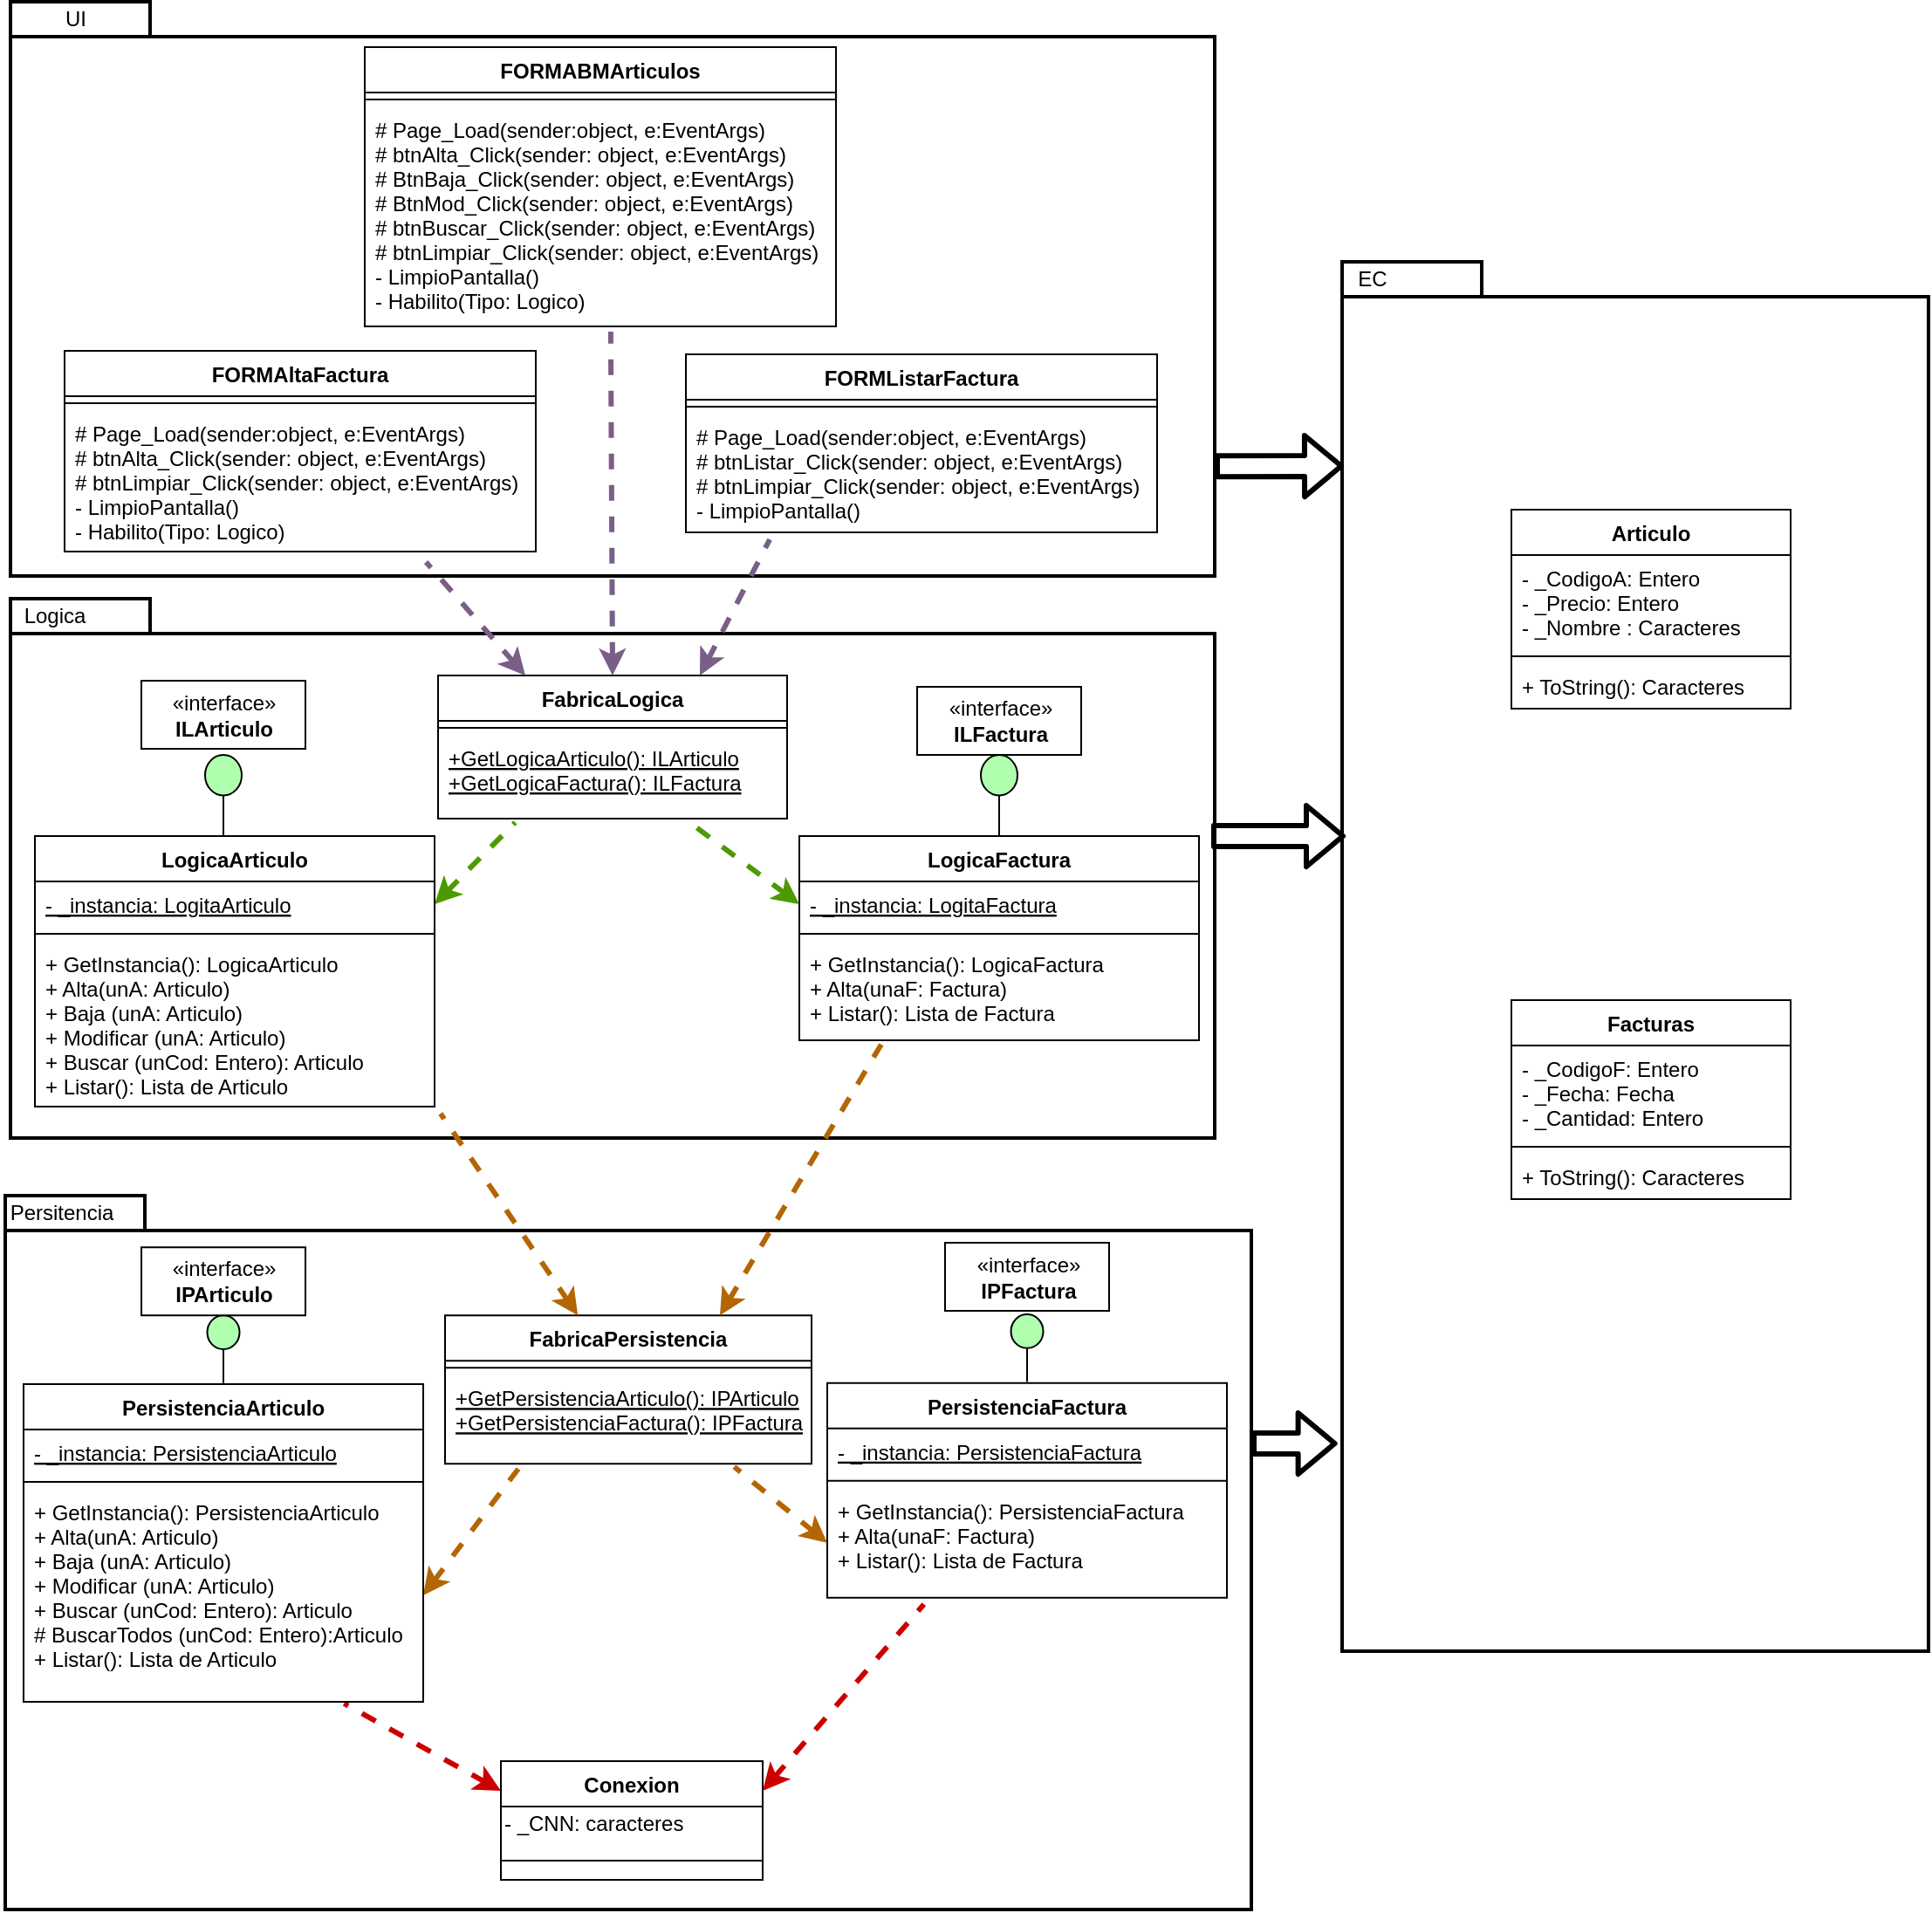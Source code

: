 <mxfile version="17.2.4" type="device"><diagram id="ck3hJ40b3sYOUcTHG9nz" name="Capas"><mxGraphModel dx="1342" dy="2519" grid="0" gridSize="10" guides="1" tooltips="1" connect="1" arrows="1" fold="1" page="1" pageScale="1" pageWidth="1169" pageHeight="1654" math="0" shadow="0"><root><mxCell id="323kCZAuzg_Jx8V03jL1-0"/><mxCell id="323kCZAuzg_Jx8V03jL1-1" parent="323kCZAuzg_Jx8V03jL1-0"/><mxCell id="HxjNnU733YDwnZXK_8mo-18" value="" style="shape=folder;tabWidth=80;tabHeight=20;tabPosition=left;strokeWidth=2;html=1;whiteSpace=wrap;align=center;" parent="323kCZAuzg_Jx8V03jL1-1" vertex="1"><mxGeometry x="40" y="243" width="690" height="309" as="geometry"/></mxCell><mxCell id="HxjNnU733YDwnZXK_8mo-17" value="" style="shape=folder;tabWidth=80;tabHeight=20;tabPosition=left;strokeWidth=2;html=1;whiteSpace=wrap;align=center;" parent="323kCZAuzg_Jx8V03jL1-1" vertex="1"><mxGeometry x="40" y="-99" width="690" height="329" as="geometry"/></mxCell><mxCell id="HxjNnU733YDwnZXK_8mo-0" value="FORMABMArticulos" style="swimlane;fontStyle=1;align=center;verticalAlign=top;childLayout=stackLayout;horizontal=1;startSize=26;horizontalStack=0;resizeParent=1;resizeParentMax=0;resizeLast=0;collapsible=1;marginBottom=0;" parent="323kCZAuzg_Jx8V03jL1-1" vertex="1"><mxGeometry x="243" y="-73" width="270" height="160" as="geometry"/></mxCell><mxCell id="HxjNnU733YDwnZXK_8mo-2" value="" style="line;strokeWidth=1;fillColor=none;align=left;verticalAlign=middle;spacingTop=-1;spacingLeft=3;spacingRight=3;rotatable=0;labelPosition=right;points=[];portConstraint=eastwest;" parent="HxjNnU733YDwnZXK_8mo-0" vertex="1"><mxGeometry y="26" width="270" height="8" as="geometry"/></mxCell><mxCell id="HxjNnU733YDwnZXK_8mo-3" value="# Page_Load(sender:object, e:EventArgs)&#10;# btnAlta_Click(sender: object, e:EventArgs)&#10;# BtnBaja_Click(sender: object, e:EventArgs)&#10;# BtnMod_Click(sender: object, e:EventArgs)&#10;# btnBuscar_Click(sender: object, e:EventArgs)&#10;# btnLimpiar_Click(sender: object, e:EventArgs)&#10;- LimpioPantalla()&#10;- Habilito(Tipo: Logico)&#10;" style="text;strokeColor=none;fillColor=none;align=left;verticalAlign=top;spacingLeft=4;spacingRight=4;overflow=hidden;rotatable=0;points=[[0,0.5],[1,0.5]];portConstraint=eastwest;" parent="HxjNnU733YDwnZXK_8mo-0" vertex="1"><mxGeometry y="34" width="270" height="126" as="geometry"/></mxCell><mxCell id="HxjNnU733YDwnZXK_8mo-9" value="UI" style="text;html=1;align=center;verticalAlign=middle;resizable=0;points=[];autosize=1;" parent="323kCZAuzg_Jx8V03jL1-1" vertex="1"><mxGeometry x="62" y="-99" width="30" height="20" as="geometry"/></mxCell><mxCell id="HxjNnU733YDwnZXK_8mo-15" value="Logica" style="text;html=1;align=center;verticalAlign=middle;resizable=0;points=[];autosize=1;" parent="323kCZAuzg_Jx8V03jL1-1" vertex="1"><mxGeometry x="40" y="243" width="50" height="20" as="geometry"/></mxCell><mxCell id="HxjNnU733YDwnZXK_8mo-19" value="" style="shape=folder;tabWidth=80;tabHeight=20;tabPosition=left;strokeWidth=2;html=1;whiteSpace=wrap;align=center;" parent="323kCZAuzg_Jx8V03jL1-1" vertex="1"><mxGeometry x="37" y="585" width="714" height="409" as="geometry"/></mxCell><mxCell id="HxjNnU733YDwnZXK_8mo-20" value="Persitencia" style="text;html=1;align=center;verticalAlign=middle;resizable=0;points=[];autosize=1;" parent="323kCZAuzg_Jx8V03jL1-1" vertex="1"><mxGeometry x="34" y="585" width="70" height="20" as="geometry"/></mxCell><mxCell id="HxjNnU733YDwnZXK_8mo-25" value="" style="shape=folder;tabWidth=80;tabHeight=20;tabPosition=left;strokeWidth=2;html=1;whiteSpace=wrap;align=center;" parent="323kCZAuzg_Jx8V03jL1-1" vertex="1"><mxGeometry x="803" y="50" width="336" height="796" as="geometry"/></mxCell><mxCell id="HxjNnU733YDwnZXK_8mo-26" value="EC" style="text;html=1;align=center;verticalAlign=middle;resizable=0;points=[];autosize=1;" parent="323kCZAuzg_Jx8V03jL1-1" vertex="1"><mxGeometry x="805" y="50" width="30" height="20" as="geometry"/></mxCell><mxCell id="uphrzN-x0e0fge8oJi14-50" value="FabricaLogica" style="swimlane;fontStyle=1;align=center;verticalAlign=top;childLayout=stackLayout;horizontal=1;startSize=26;horizontalStack=0;resizeParent=1;resizeParentMax=0;resizeLast=0;collapsible=1;marginBottom=0;" parent="323kCZAuzg_Jx8V03jL1-1" vertex="1"><mxGeometry x="285" y="287" width="200" height="82" as="geometry"/></mxCell><mxCell id="uphrzN-x0e0fge8oJi14-51" value="" style="line;strokeWidth=1;fillColor=none;align=left;verticalAlign=middle;spacingTop=-1;spacingLeft=3;spacingRight=3;rotatable=0;labelPosition=right;points=[];portConstraint=eastwest;" parent="uphrzN-x0e0fge8oJi14-50" vertex="1"><mxGeometry y="26" width="200" height="8" as="geometry"/></mxCell><mxCell id="nTRChHIulPZkjuw-Jx0q-0" value="+GetLogicaArticulo(): ILArticulo&#10;+GetLogicaFactura(): ILFactura" style="text;strokeColor=none;fillColor=none;align=left;verticalAlign=top;spacingLeft=4;spacingRight=4;overflow=hidden;rotatable=0;points=[[0,0.5],[1,0.5]];portConstraint=eastwest;fontStyle=4" parent="uphrzN-x0e0fge8oJi14-50" vertex="1"><mxGeometry y="34" width="200" height="48" as="geometry"/></mxCell><mxCell id="uphrzN-x0e0fge8oJi14-53" value="FabricaPersistencia" style="swimlane;fontStyle=1;align=center;verticalAlign=top;childLayout=stackLayout;horizontal=1;startSize=26;horizontalStack=0;resizeParent=1;resizeParentMax=0;resizeLast=0;collapsible=1;marginBottom=0;" parent="323kCZAuzg_Jx8V03jL1-1" vertex="1"><mxGeometry x="289" y="653.63" width="210" height="85" as="geometry"/></mxCell><mxCell id="uphrzN-x0e0fge8oJi14-54" value="" style="line;strokeWidth=1;fillColor=none;align=left;verticalAlign=middle;spacingTop=-1;spacingLeft=3;spacingRight=3;rotatable=0;labelPosition=right;points=[];portConstraint=eastwest;" parent="uphrzN-x0e0fge8oJi14-53" vertex="1"><mxGeometry y="26" width="210" height="8" as="geometry"/></mxCell><mxCell id="uphrzN-x0e0fge8oJi14-55" value="+GetPersistenciaArticulo(): IPArticulo&#10;+GetPersistenciaFactura(): IPFactura" style="text;strokeColor=none;fillColor=none;align=left;verticalAlign=top;spacingLeft=4;spacingRight=4;overflow=hidden;rotatable=0;points=[[0,0.5],[1,0.5]];portConstraint=eastwest;fontStyle=4" parent="uphrzN-x0e0fge8oJi14-53" vertex="1"><mxGeometry y="34" width="210" height="51" as="geometry"/></mxCell><mxCell id="OE1MpGO4JV-sNt3YtQXE-0" value="" style="endArrow=none;dashed=1;html=1;entryX=0.522;entryY=1.024;entryDx=0;entryDy=0;entryPerimeter=0;exitX=0.5;exitY=0;exitDx=0;exitDy=0;startArrow=classic;startFill=1;fillColor=#e1d5e7;strokeColor=#7A5E87;strokeWidth=3;" parent="323kCZAuzg_Jx8V03jL1-1" source="uphrzN-x0e0fge8oJi14-50" target="HxjNnU733YDwnZXK_8mo-3" edge="1"><mxGeometry width="50" height="50" relative="1" as="geometry"><mxPoint x="280" y="238" as="sourcePoint"/><mxPoint x="330" y="188" as="targetPoint"/></mxGeometry></mxCell><mxCell id="OE1MpGO4JV-sNt3YtQXE-3" value="" style="endArrow=none;dashed=1;html=1;startArrow=classic;startFill=1;fillColor=#fad7ac;strokeColor=#b46504;strokeWidth=3;entryX=1.015;entryY=1.042;entryDx=0;entryDy=0;entryPerimeter=0;" parent="323kCZAuzg_Jx8V03jL1-1" source="uphrzN-x0e0fge8oJi14-53" target="GzRiGYFv06IgshNiwRDI-3" edge="1"><mxGeometry width="50" height="50" relative="1" as="geometry"><mxPoint x="504.4" y="326.53" as="sourcePoint"/><mxPoint x="480" y="441" as="targetPoint"/></mxGeometry></mxCell><mxCell id="OE1MpGO4JV-sNt3YtQXE-6" value="" style="endArrow=none;dashed=1;html=1;startArrow=classic;startFill=1;fillColor=#e1d5e7;strokeColor=#CC0000;strokeWidth=3;exitX=0;exitY=0.25;exitDx=0;exitDy=0;entryX=0.802;entryY=1.008;entryDx=0;entryDy=0;entryPerimeter=0;" parent="323kCZAuzg_Jx8V03jL1-1" source="uphrzN-x0e0fge8oJi14-56" target="GzRiGYFv06IgshNiwRDI-15" edge="1"><mxGeometry width="50" height="50" relative="1" as="geometry"><mxPoint x="310.36" y="783.714" as="sourcePoint"/><mxPoint x="221" y="900" as="targetPoint"/><Array as="points"/></mxGeometry></mxCell><mxCell id="OE1MpGO4JV-sNt3YtQXE-8" value="" style="shape=flexArrow;endArrow=classic;html=1;strokeColor=#000000;strokeWidth=3;exitX=1;exitY=0.809;exitDx=0;exitDy=0;exitPerimeter=0;" parent="323kCZAuzg_Jx8V03jL1-1" source="HxjNnU733YDwnZXK_8mo-17" edge="1"><mxGeometry width="50" height="50" relative="1" as="geometry"><mxPoint x="832" y="235" as="sourcePoint"/><mxPoint x="804" y="167" as="targetPoint"/></mxGeometry></mxCell><mxCell id="OE1MpGO4JV-sNt3YtQXE-9" value="" style="shape=flexArrow;endArrow=classic;html=1;strokeColor=#000000;strokeWidth=3;" parent="323kCZAuzg_Jx8V03jL1-1" edge="1"><mxGeometry width="50" height="50" relative="1" as="geometry"><mxPoint x="728" y="379" as="sourcePoint"/><mxPoint x="805" y="379" as="targetPoint"/></mxGeometry></mxCell><mxCell id="OE1MpGO4JV-sNt3YtQXE-10" value="" style="shape=flexArrow;endArrow=classic;html=1;strokeColor=#000000;strokeWidth=3;" parent="323kCZAuzg_Jx8V03jL1-1" edge="1"><mxGeometry width="50" height="50" relative="1" as="geometry"><mxPoint x="751" y="727" as="sourcePoint"/><mxPoint x="800.31" y="727" as="targetPoint"/></mxGeometry></mxCell><mxCell id="uphrzN-x0e0fge8oJi14-28" value="Articulo" style="swimlane;fontStyle=1;align=center;verticalAlign=top;childLayout=stackLayout;horizontal=1;startSize=26;horizontalStack=0;resizeParent=1;resizeParentMax=0;resizeLast=0;collapsible=1;marginBottom=0;" parent="323kCZAuzg_Jx8V03jL1-1" vertex="1"><mxGeometry x="900" y="192" width="160" height="114" as="geometry"/></mxCell><mxCell id="uphrzN-x0e0fge8oJi14-29" value="- _CodigoA: Entero&#10;- _Precio: Entero&#10;- _Nombre : Caracteres" style="text;strokeColor=none;fillColor=none;align=left;verticalAlign=top;spacingLeft=4;spacingRight=4;overflow=hidden;rotatable=0;points=[[0,0.5],[1,0.5]];portConstraint=eastwest;" parent="uphrzN-x0e0fge8oJi14-28" vertex="1"><mxGeometry y="26" width="160" height="54" as="geometry"/></mxCell><mxCell id="uphrzN-x0e0fge8oJi14-30" value="" style="line;strokeWidth=1;fillColor=none;align=left;verticalAlign=middle;spacingTop=-1;spacingLeft=3;spacingRight=3;rotatable=0;labelPosition=right;points=[];portConstraint=eastwest;" parent="uphrzN-x0e0fge8oJi14-28" vertex="1"><mxGeometry y="80" width="160" height="8" as="geometry"/></mxCell><mxCell id="uphrzN-x0e0fge8oJi14-31" value="+ ToString(): Caracteres" style="text;strokeColor=none;fillColor=none;align=left;verticalAlign=top;spacingLeft=4;spacingRight=4;overflow=hidden;rotatable=0;points=[[0,0.5],[1,0.5]];portConstraint=eastwest;" parent="uphrzN-x0e0fge8oJi14-28" vertex="1"><mxGeometry y="88" width="160" height="26" as="geometry"/></mxCell><mxCell id="uphrzN-x0e0fge8oJi14-56" value="Conexion" style="swimlane;fontStyle=1;align=center;verticalAlign=top;childLayout=stackLayout;horizontal=1;startSize=26;horizontalStack=0;resizeParent=1;resizeParentMax=0;resizeLast=0;collapsible=1;marginBottom=0;" parent="323kCZAuzg_Jx8V03jL1-1" vertex="1"><mxGeometry x="321" y="909" width="150" height="68" as="geometry"/></mxCell><mxCell id="uphrzN-x0e0fge8oJi14-64" value="&lt;span style=&quot;&quot;&gt;- _CNN: caracteres&lt;/span&gt;" style="text;html=1;align=left;verticalAlign=middle;resizable=0;points=[];autosize=1;" parent="uphrzN-x0e0fge8oJi14-56" vertex="1"><mxGeometry y="26" width="150" height="20" as="geometry"/></mxCell><mxCell id="uphrzN-x0e0fge8oJi14-57" value="" style="line;strokeWidth=1;fillColor=none;align=left;verticalAlign=middle;spacingTop=-1;spacingLeft=3;spacingRight=3;rotatable=0;labelPosition=right;points=[];portConstraint=eastwest;" parent="uphrzN-x0e0fge8oJi14-56" vertex="1"><mxGeometry y="46" width="150" height="22" as="geometry"/></mxCell><mxCell id="nTRChHIulPZkjuw-Jx0q-2" value="" style="endArrow=none;dashed=1;html=1;startArrow=classic;startFill=1;fillColor=#fad7ac;strokeColor=#b46504;strokeWidth=3;exitX=1;exitY=0.5;exitDx=0;exitDy=0;entryX=0.2;entryY=1.056;entryDx=0;entryDy=0;entryPerimeter=0;" parent="323kCZAuzg_Jx8V03jL1-1" source="GzRiGYFv06IgshNiwRDI-15" target="uphrzN-x0e0fge8oJi14-55" edge="1"><mxGeometry width="50" height="50" relative="1" as="geometry"><mxPoint x="283.519" y="762.145" as="sourcePoint"/><mxPoint x="508" y="736.837" as="targetPoint"/></mxGeometry></mxCell><mxCell id="nTRChHIulPZkjuw-Jx0q-3" value="" style="endArrow=none;dashed=1;html=1;startArrow=classic;startFill=1;fillColor=#e1d5e7;strokeColor=#4D9900;strokeWidth=3;entryX=0.221;entryY=1.045;entryDx=0;entryDy=0;exitX=1;exitY=0.5;exitDx=0;exitDy=0;entryPerimeter=0;" parent="323kCZAuzg_Jx8V03jL1-1" source="GzRiGYFv06IgshNiwRDI-1" target="nTRChHIulPZkjuw-Jx0q-0" edge="1"><mxGeometry width="50" height="50" relative="1" as="geometry"><mxPoint x="477.616" y="571" as="sourcePoint"/><mxPoint x="500" y="461" as="targetPoint"/></mxGeometry></mxCell><mxCell id="O2dm7uoU9BgFUXenIfKW-0" value="" style="html=1;outlineConnect=0;whiteSpace=wrap;fillColor=#AFFFAF;shape=mxgraph.archimate3.interface;rotation=0;direction=north;" parent="323kCZAuzg_Jx8V03jL1-1" vertex="1"><mxGeometry x="151.5" y="332.5" width="21" height="46.5" as="geometry"/></mxCell><mxCell id="O2dm7uoU9BgFUXenIfKW-14" value="«interface»&lt;br&gt;&lt;b&gt;ILArticulo&lt;/b&gt;" style="html=1;" parent="323kCZAuzg_Jx8V03jL1-1" vertex="1"><mxGeometry x="115" y="290" width="94" height="39" as="geometry"/></mxCell><mxCell id="O2dm7uoU9BgFUXenIfKW-15" value="" style="html=1;outlineConnect=0;whiteSpace=wrap;fillColor=#AFFFAF;shape=mxgraph.archimate3.interface;rotation=0;direction=north;" parent="323kCZAuzg_Jx8V03jL1-1" vertex="1"><mxGeometry x="152.755" y="653.625" width="18.5" height="38.75" as="geometry"/></mxCell><mxCell id="O2dm7uoU9BgFUXenIfKW-16" value="«interface»&lt;br&gt;&lt;b&gt;IPArticulo&lt;/b&gt;" style="html=1;" parent="323kCZAuzg_Jx8V03jL1-1" vertex="1"><mxGeometry x="115.01" y="614.62" width="94" height="39" as="geometry"/></mxCell><mxCell id="GzRiGYFv06IgshNiwRDI-0" value="LogicaArticulo" style="swimlane;fontStyle=1;align=center;verticalAlign=top;childLayout=stackLayout;horizontal=1;startSize=26;horizontalStack=0;resizeParent=1;resizeParentMax=0;resizeLast=0;collapsible=1;marginBottom=0;strokeWidth=1;fillColor=none;" parent="323kCZAuzg_Jx8V03jL1-1" vertex="1"><mxGeometry x="54" y="379" width="229" height="155" as="geometry"/></mxCell><mxCell id="GzRiGYFv06IgshNiwRDI-1" value="- _instancia: LogitaArticulo" style="text;strokeColor=none;fillColor=none;align=left;verticalAlign=top;spacingLeft=4;spacingRight=4;overflow=hidden;rotatable=0;points=[[0,0.5],[1,0.5]];portConstraint=eastwest;fontStyle=4" parent="GzRiGYFv06IgshNiwRDI-0" vertex="1"><mxGeometry y="26" width="229" height="26" as="geometry"/></mxCell><mxCell id="GzRiGYFv06IgshNiwRDI-2" value="" style="line;strokeWidth=1;fillColor=none;align=left;verticalAlign=middle;spacingTop=-1;spacingLeft=3;spacingRight=3;rotatable=0;labelPosition=right;points=[];portConstraint=eastwest;" parent="GzRiGYFv06IgshNiwRDI-0" vertex="1"><mxGeometry y="52" width="229" height="8" as="geometry"/></mxCell><mxCell id="GzRiGYFv06IgshNiwRDI-3" value="+ GetInstancia(): LogicaArticulo&#10;+ Alta(unA: Articulo)&#10;+ Baja (unA: Articulo)&#10;+ Modificar (unA: Articulo)&#10;+ Buscar (unCod: Entero): Articulo&#10;+ Listar(): Lista de Articulo" style="text;strokeColor=none;fillColor=none;align=left;verticalAlign=top;spacingLeft=4;spacingRight=4;overflow=hidden;rotatable=0;points=[[0,0.5],[1,0.5]];portConstraint=eastwest;" parent="GzRiGYFv06IgshNiwRDI-0" vertex="1"><mxGeometry y="60" width="229" height="95" as="geometry"/></mxCell><mxCell id="GzRiGYFv06IgshNiwRDI-12" value="PersistenciaArticulo" style="swimlane;fontStyle=1;align=center;verticalAlign=top;childLayout=stackLayout;horizontal=1;startSize=26;horizontalStack=0;resizeParent=1;resizeParentMax=0;resizeLast=0;collapsible=1;marginBottom=0;strokeWidth=1;fillColor=none;" parent="323kCZAuzg_Jx8V03jL1-1" vertex="1"><mxGeometry x="47.5" y="693" width="229" height="182" as="geometry"/></mxCell><mxCell id="GzRiGYFv06IgshNiwRDI-13" value="- _instancia: PersistenciaArticulo" style="text;strokeColor=none;fillColor=none;align=left;verticalAlign=top;spacingLeft=4;spacingRight=4;overflow=hidden;rotatable=0;points=[[0,0.5],[1,0.5]];portConstraint=eastwest;fontStyle=4" parent="GzRiGYFv06IgshNiwRDI-12" vertex="1"><mxGeometry y="26" width="229" height="26" as="geometry"/></mxCell><mxCell id="GzRiGYFv06IgshNiwRDI-14" value="" style="line;strokeWidth=1;fillColor=none;align=left;verticalAlign=middle;spacingTop=-1;spacingLeft=3;spacingRight=3;rotatable=0;labelPosition=right;points=[];portConstraint=eastwest;" parent="GzRiGYFv06IgshNiwRDI-12" vertex="1"><mxGeometry y="52" width="229" height="8" as="geometry"/></mxCell><mxCell id="GzRiGYFv06IgshNiwRDI-15" value="+ GetInstancia(): PersistenciaArticulo&#10;+ Alta(unA: Articulo)&#10;+ Baja (unA: Articulo)&#10;+ Modificar (unA: Articulo)&#10;+ Buscar (unCod: Entero): Articulo&#10;# BuscarTodos (unCod: Entero):Articulo&#10;+ Listar(): Lista de Articulo" style="text;strokeColor=none;fillColor=none;align=left;verticalAlign=top;spacingLeft=4;spacingRight=4;overflow=hidden;rotatable=0;points=[[0,0.5],[1,0.5]];portConstraint=eastwest;" parent="GzRiGYFv06IgshNiwRDI-12" vertex="1"><mxGeometry y="60" width="229" height="122" as="geometry"/></mxCell><mxCell id="0" value="Facturas" style="swimlane;fontStyle=1;align=center;verticalAlign=top;childLayout=stackLayout;horizontal=1;startSize=26;horizontalStack=0;resizeParent=1;resizeParentMax=0;resizeLast=0;collapsible=1;marginBottom=0;" parent="323kCZAuzg_Jx8V03jL1-1" vertex="1"><mxGeometry x="900" y="473" width="160" height="114" as="geometry"/></mxCell><mxCell id="1" value="- _CodigoF: Entero&#10;- _Fecha: Fecha&#10;- _Cantidad: Entero" style="text;strokeColor=none;fillColor=none;align=left;verticalAlign=top;spacingLeft=4;spacingRight=4;overflow=hidden;rotatable=0;points=[[0,0.5],[1,0.5]];portConstraint=eastwest;" parent="0" vertex="1"><mxGeometry y="26" width="160" height="54" as="geometry"/></mxCell><mxCell id="2" value="" style="line;strokeWidth=1;fillColor=none;align=left;verticalAlign=middle;spacingTop=-1;spacingLeft=3;spacingRight=3;rotatable=0;labelPosition=right;points=[];portConstraint=eastwest;" parent="0" vertex="1"><mxGeometry y="80" width="160" height="8" as="geometry"/></mxCell><mxCell id="3" value="+ ToString(): Caracteres" style="text;strokeColor=none;fillColor=none;align=left;verticalAlign=top;spacingLeft=4;spacingRight=4;overflow=hidden;rotatable=0;points=[[0,0.5],[1,0.5]];portConstraint=eastwest;" parent="0" vertex="1"><mxGeometry y="88" width="160" height="26" as="geometry"/></mxCell><mxCell id="6" value="PersistenciaFactura" style="swimlane;fontStyle=1;align=center;verticalAlign=top;childLayout=stackLayout;horizontal=1;startSize=26;horizontalStack=0;resizeParent=1;resizeParentMax=0;resizeLast=0;collapsible=1;marginBottom=0;strokeWidth=1;fillColor=none;" parent="323kCZAuzg_Jx8V03jL1-1" vertex="1"><mxGeometry x="508" y="692.37" width="229" height="123" as="geometry"/></mxCell><mxCell id="7" value="- _instancia: PersistenciaFactura" style="text;strokeColor=none;fillColor=none;align=left;verticalAlign=top;spacingLeft=4;spacingRight=4;overflow=hidden;rotatable=0;points=[[0,0.5],[1,0.5]];portConstraint=eastwest;fontStyle=4" parent="6" vertex="1"><mxGeometry y="26" width="229" height="26" as="geometry"/></mxCell><mxCell id="8" value="" style="line;strokeWidth=1;fillColor=none;align=left;verticalAlign=middle;spacingTop=-1;spacingLeft=3;spacingRight=3;rotatable=0;labelPosition=right;points=[];portConstraint=eastwest;" parent="6" vertex="1"><mxGeometry y="52" width="229" height="8" as="geometry"/></mxCell><mxCell id="9" value="+ GetInstancia(): PersistenciaFactura&#10;+ Alta(unaF: Factura)&#10;+ Listar(): Lista de Factura" style="text;strokeColor=none;fillColor=none;align=left;verticalAlign=top;spacingLeft=4;spacingRight=4;overflow=hidden;rotatable=0;points=[[0,0.5],[1,0.5]];portConstraint=eastwest;" parent="6" vertex="1"><mxGeometry y="60" width="229" height="63" as="geometry"/></mxCell><mxCell id="11" value="" style="html=1;outlineConnect=0;whiteSpace=wrap;fillColor=#AFFFAF;shape=mxgraph.archimate3.interface;rotation=0;direction=north;" parent="323kCZAuzg_Jx8V03jL1-1" vertex="1"><mxGeometry x="613.255" y="653.005" width="18.5" height="38.75" as="geometry"/></mxCell><mxCell id="12" value="«interface»&lt;br&gt;&lt;b&gt;IPFactura&lt;br&gt;&lt;/b&gt;" style="html=1;" parent="323kCZAuzg_Jx8V03jL1-1" vertex="1"><mxGeometry x="575.5" y="612" width="94" height="39" as="geometry"/></mxCell><mxCell id="13" value="" style="endArrow=none;dashed=1;html=1;startArrow=classic;startFill=1;fillColor=#fad7ac;strokeColor=#b46504;strokeWidth=3;exitX=0;exitY=0.5;exitDx=0;exitDy=0;entryX=0.789;entryY=1.034;entryDx=0;entryDy=0;entryPerimeter=0;" parent="323kCZAuzg_Jx8V03jL1-1" source="9" target="uphrzN-x0e0fge8oJi14-55" edge="1"><mxGeometry width="50" height="50" relative="1" as="geometry"><mxPoint x="412" y="819.17" as="sourcePoint"/><mxPoint x="461.5" y="748.83" as="targetPoint"/></mxGeometry></mxCell><mxCell id="14" value="" style="endArrow=none;dashed=1;html=1;startArrow=classic;startFill=1;fillColor=#e1d5e7;strokeColor=#CC0000;strokeWidth=3;exitX=1;exitY=0.25;exitDx=0;exitDy=0;entryX=0.242;entryY=1.059;entryDx=0;entryDy=0;entryPerimeter=0;" parent="323kCZAuzg_Jx8V03jL1-1" source="uphrzN-x0e0fge8oJi14-56" target="9" edge="1"><mxGeometry width="50" height="50" relative="1" as="geometry"><mxPoint x="658.84" y="891.02" as="sourcePoint"/><mxPoint x="568.998" y="840.996" as="targetPoint"/><Array as="points"/></mxGeometry></mxCell><mxCell id="15" value="LogicaFactura" style="swimlane;fontStyle=1;align=center;verticalAlign=top;childLayout=stackLayout;horizontal=1;startSize=26;horizontalStack=0;resizeParent=1;resizeParentMax=0;resizeLast=0;collapsible=1;marginBottom=0;strokeWidth=1;fillColor=none;" parent="323kCZAuzg_Jx8V03jL1-1" vertex="1"><mxGeometry x="492" y="379" width="229" height="117" as="geometry"/></mxCell><mxCell id="16" value="- _instancia: LogitaFactura" style="text;strokeColor=none;fillColor=none;align=left;verticalAlign=top;spacingLeft=4;spacingRight=4;overflow=hidden;rotatable=0;points=[[0,0.5],[1,0.5]];portConstraint=eastwest;fontStyle=4" parent="15" vertex="1"><mxGeometry y="26" width="229" height="26" as="geometry"/></mxCell><mxCell id="17" value="" style="line;strokeWidth=1;fillColor=none;align=left;verticalAlign=middle;spacingTop=-1;spacingLeft=3;spacingRight=3;rotatable=0;labelPosition=right;points=[];portConstraint=eastwest;" parent="15" vertex="1"><mxGeometry y="52" width="229" height="8" as="geometry"/></mxCell><mxCell id="18" value="+ GetInstancia(): LogicaFactura&#10;+ Alta(unaF: Factura)&#10;+ Listar(): Lista de Factura" style="text;strokeColor=none;fillColor=none;align=left;verticalAlign=top;spacingLeft=4;spacingRight=4;overflow=hidden;rotatable=0;points=[[0,0.5],[1,0.5]];portConstraint=eastwest;" parent="15" vertex="1"><mxGeometry y="60" width="229" height="57" as="geometry"/></mxCell><mxCell id="19" value="" style="endArrow=none;dashed=1;html=1;startArrow=classic;startFill=1;fillColor=#e1d5e7;strokeColor=#4D9900;strokeWidth=3;entryX=0.74;entryY=1.106;entryDx=0;entryDy=0;exitX=0;exitY=0.5;exitDx=0;exitDy=0;entryPerimeter=0;" parent="323kCZAuzg_Jx8V03jL1-1" source="16" target="nTRChHIulPZkjuw-Jx0q-0" edge="1"><mxGeometry width="50" height="50" relative="1" as="geometry"><mxPoint x="293" y="428" as="sourcePoint"/><mxPoint x="343.2" y="367.16" as="targetPoint"/></mxGeometry></mxCell><mxCell id="20" value="" style="endArrow=none;dashed=1;html=1;startArrow=classic;startFill=1;fillColor=#fad7ac;strokeColor=#b46504;strokeWidth=3;entryX=0.205;entryY=1.041;entryDx=0;entryDy=0;entryPerimeter=0;exitX=0.75;exitY=0;exitDx=0;exitDy=0;" parent="323kCZAuzg_Jx8V03jL1-1" source="uphrzN-x0e0fge8oJi14-53" target="18" edge="1"><mxGeometry width="50" height="50" relative="1" as="geometry"><mxPoint x="594.662" y="635.64" as="sourcePoint"/><mxPoint x="516.005" y="520" as="targetPoint"/></mxGeometry></mxCell><mxCell id="21" value="" style="html=1;outlineConnect=0;whiteSpace=wrap;fillColor=#AFFFAF;shape=mxgraph.archimate3.interface;rotation=0;direction=north;" parent="323kCZAuzg_Jx8V03jL1-1" vertex="1"><mxGeometry x="596" y="332.5" width="21" height="46.5" as="geometry"/></mxCell><mxCell id="22" value="«interface»&lt;br&gt;&lt;b&gt;ILFactura&lt;/b&gt;" style="html=1;" parent="323kCZAuzg_Jx8V03jL1-1" vertex="1"><mxGeometry x="559.5" y="293.5" width="94" height="39" as="geometry"/></mxCell><mxCell id="L5UHZ-vMJaYP2GUMUc0o-22" value="FORMAltaFactura" style="swimlane;fontStyle=1;align=center;verticalAlign=top;childLayout=stackLayout;horizontal=1;startSize=26;horizontalStack=0;resizeParent=1;resizeParentMax=0;resizeLast=0;collapsible=1;marginBottom=0;" vertex="1" parent="323kCZAuzg_Jx8V03jL1-1"><mxGeometry x="71" y="101" width="270" height="115" as="geometry"/></mxCell><mxCell id="L5UHZ-vMJaYP2GUMUc0o-23" value="" style="line;strokeWidth=1;fillColor=none;align=left;verticalAlign=middle;spacingTop=-1;spacingLeft=3;spacingRight=3;rotatable=0;labelPosition=right;points=[];portConstraint=eastwest;" vertex="1" parent="L5UHZ-vMJaYP2GUMUc0o-22"><mxGeometry y="26" width="270" height="8" as="geometry"/></mxCell><mxCell id="L5UHZ-vMJaYP2GUMUc0o-24" value="# Page_Load(sender:object, e:EventArgs)&#10;# btnAlta_Click(sender: object, e:EventArgs)&#10;# btnLimpiar_Click(sender: object, e:EventArgs)&#10;- LimpioPantalla()&#10;- Habilito(Tipo: Logico)&#10;" style="text;strokeColor=none;fillColor=none;align=left;verticalAlign=top;spacingLeft=4;spacingRight=4;overflow=hidden;rotatable=0;points=[[0,0.5],[1,0.5]];portConstraint=eastwest;" vertex="1" parent="L5UHZ-vMJaYP2GUMUc0o-22"><mxGeometry y="34" width="270" height="81" as="geometry"/></mxCell><mxCell id="L5UHZ-vMJaYP2GUMUc0o-26" value="FORMListarFactura" style="swimlane;fontStyle=1;align=center;verticalAlign=top;childLayout=stackLayout;horizontal=1;startSize=26;horizontalStack=0;resizeParent=1;resizeParentMax=0;resizeLast=0;collapsible=1;marginBottom=0;" vertex="1" parent="323kCZAuzg_Jx8V03jL1-1"><mxGeometry x="427" y="103" width="270" height="102" as="geometry"/></mxCell><mxCell id="L5UHZ-vMJaYP2GUMUc0o-27" value="" style="line;strokeWidth=1;fillColor=none;align=left;verticalAlign=middle;spacingTop=-1;spacingLeft=3;spacingRight=3;rotatable=0;labelPosition=right;points=[];portConstraint=eastwest;" vertex="1" parent="L5UHZ-vMJaYP2GUMUc0o-26"><mxGeometry y="26" width="270" height="8" as="geometry"/></mxCell><mxCell id="L5UHZ-vMJaYP2GUMUc0o-28" value="# Page_Load(sender:object, e:EventArgs)&#10;# btnListar_Click(sender: object, e:EventArgs)&#10;# btnLimpiar_Click(sender: object, e:EventArgs)&#10;- LimpioPantalla()&#10;&#10;" style="text;strokeColor=none;fillColor=none;align=left;verticalAlign=top;spacingLeft=4;spacingRight=4;overflow=hidden;rotatable=0;points=[[0,0.5],[1,0.5]];portConstraint=eastwest;" vertex="1" parent="L5UHZ-vMJaYP2GUMUc0o-26"><mxGeometry y="34" width="270" height="68" as="geometry"/></mxCell><mxCell id="L5UHZ-vMJaYP2GUMUc0o-30" value="" style="endArrow=none;dashed=1;html=1;entryX=0.178;entryY=1.059;entryDx=0;entryDy=0;entryPerimeter=0;exitX=0.75;exitY=0;exitDx=0;exitDy=0;startArrow=classic;startFill=1;fillColor=#e1d5e7;strokeColor=#7A5E87;strokeWidth=3;" edge="1" parent="323kCZAuzg_Jx8V03jL1-1" source="uphrzN-x0e0fge8oJi14-50" target="L5UHZ-vMJaYP2GUMUc0o-28"><mxGeometry width="50" height="50" relative="1" as="geometry"><mxPoint x="395" y="297" as="sourcePoint"/><mxPoint x="393.94" y="100.024" as="targetPoint"/></mxGeometry></mxCell><mxCell id="L5UHZ-vMJaYP2GUMUc0o-31" value="" style="endArrow=none;dashed=1;html=1;entryX=0.767;entryY=1.074;entryDx=0;entryDy=0;entryPerimeter=0;exitX=0.25;exitY=0;exitDx=0;exitDy=0;startArrow=classic;startFill=1;fillColor=#e1d5e7;strokeColor=#7A5E87;strokeWidth=3;" edge="1" parent="323kCZAuzg_Jx8V03jL1-1" source="uphrzN-x0e0fge8oJi14-50" target="L5UHZ-vMJaYP2GUMUc0o-24"><mxGeometry width="50" height="50" relative="1" as="geometry"><mxPoint x="248.94" y="299.99" as="sourcePoint"/><mxPoint x="289.0" y="222.002" as="targetPoint"/></mxGeometry></mxCell></root></mxGraphModel></diagram></mxfile>